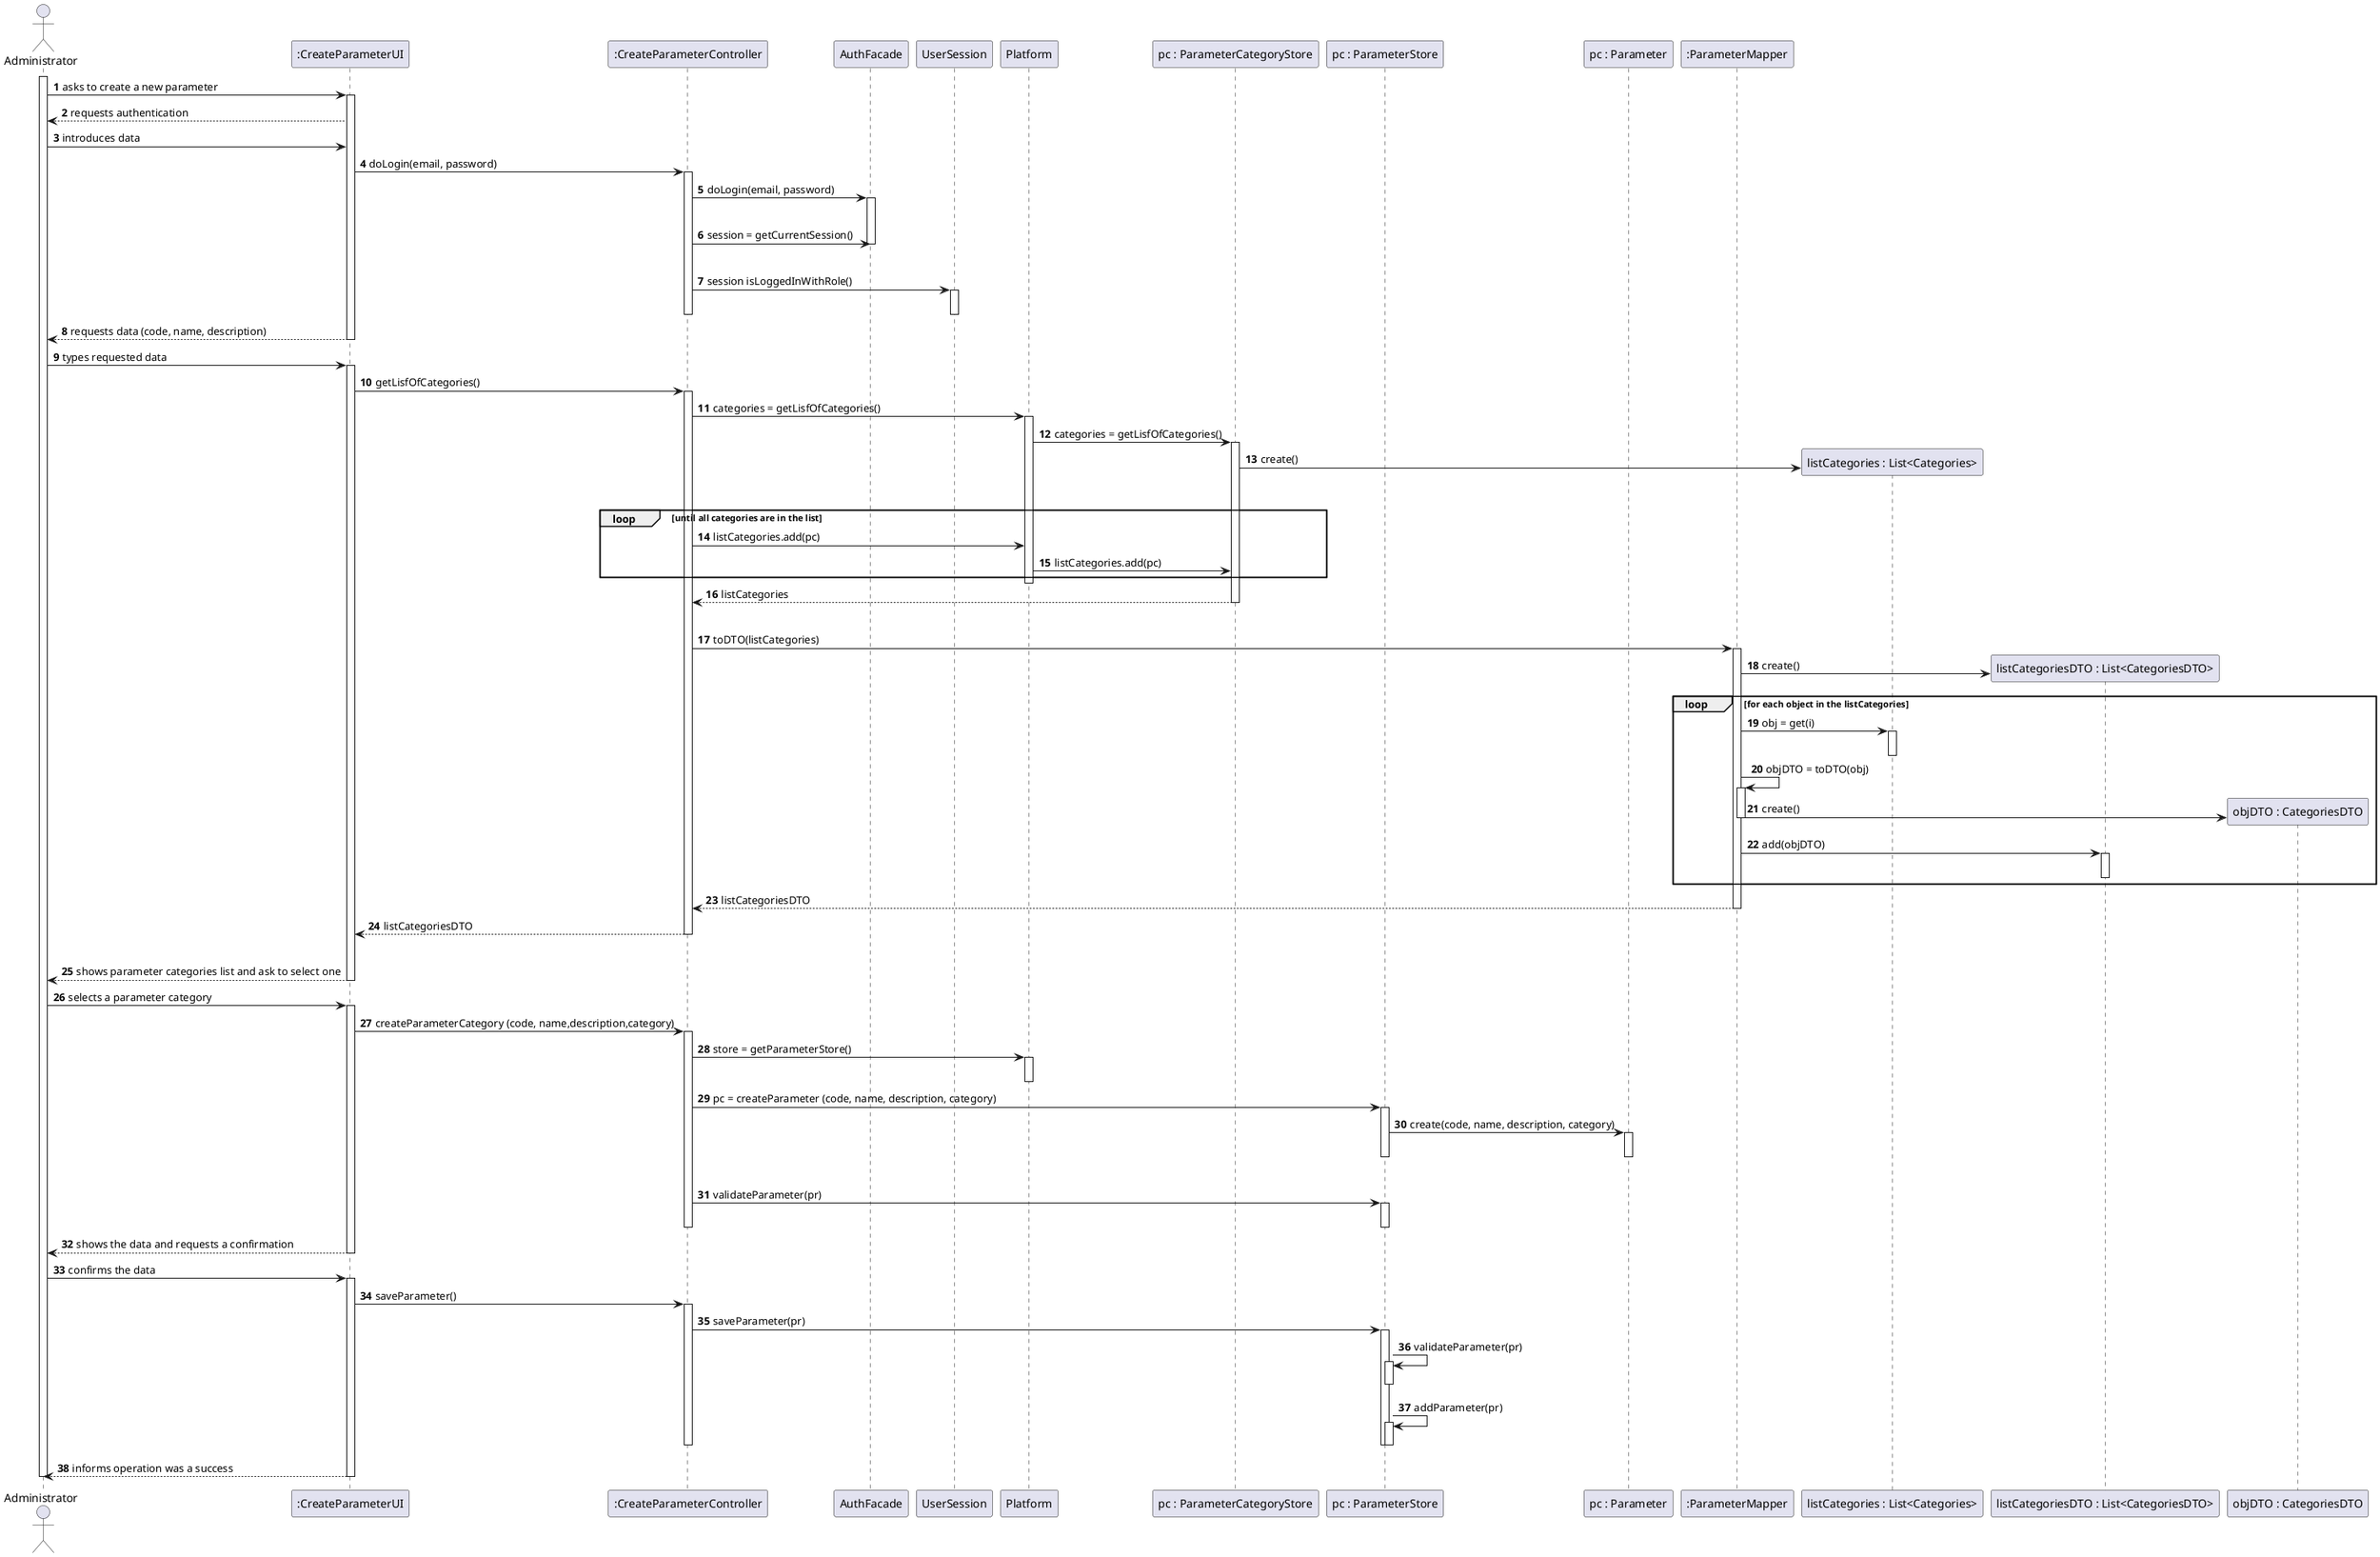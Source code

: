 @startuml
autonumber
'hide footbox
actor "Administrator" as ADM

participant ":CreateParameterUI" as UI
participant ":CreateParameterController" as CTRL
participant "AuthFacade" as AF
participant "UserSession" as US
participant "Platform" as _APP
participant "pc : ParameterCategoryStore" as PCS
participant "pc : ParameterStore" as PRS
participant "pc : Parameter" as PR
participant ":ParameterMapper" as PM
participant "listCategories : List<Categories>" as LC
participant "listCategoriesDTO : List<CategoriesDTO>" as LCDTO
participant "objDTO : CategoriesDTO" as ODTO


activate ADM
ADM -> UI : asks to create a new parameter
activate UI
UI --> ADM : requests authentication
ADM -> UI : introduces data
UI -> CTRL : doLogin(email, password)
activate CTRL
CTRL -> AF : doLogin(email, password)
|||
activate AF
CTRL -> AF : session = getCurrentSession()
|||
deactivate AF
CTRL -> US : session isLoggedInWithRole()
activate US
deactivate US
deactivate CTRL
UI --> ADM : requests data (code, name, description)
deactivate UI

ADM -> UI : types requested data
activate UI

UI -> CTRL : getLisfOfCategories()
activate CTRL
CTRL -> _APP : categories = getLisfOfCategories()
activate _APP
_APP -> PCS : categories = getLisfOfCategories()
activate PCS
create LC
PCS -> LC : create()
|||
loop until all categories are in the list
    CTRL -> _APP : listCategories.add(pc)
    _APP -> PCS : listCategories.add(pc)
end
deactivate _APP
PCS --> CTRL : listCategories
deactivate PCS
|||
CTRL -> PM : toDTO(listCategories)
activate PM
create LCDTO
PM -> LCDTO : create()
loop for each object in the listCategories
    PM -> LC : obj = get(i)
    activate LC
    deactivate LC
    PM -> PM : objDTO = toDTO(obj)
    activate PM
    create ODTO
    PM -> ODTO : create()
    deactivate PM
    PM -> LCDTO : add(objDTO)
    activate LCDTO
    deactivate LCDTO
end
PM --> CTRL : listCategoriesDTO
deactivate PM
CTRL --> UI : listCategoriesDTO

deactivate CTRL

|||

UI --> ADM : shows parameter categories list and ask to select one
deactivate UI

ADM -> UI : selects a parameter category
activate UI
UI -> CTRL : createParameterCategory (code, name,description,category)

activate CTRL

CTRL -> _APP : store = getParameterStore()
activate _APP
deactivate _APP
CTRL -> PRS : pc = createParameter (code, name, description, category)
activate PRS
PRS -> PR : create(code, name, description, category)
activate PR
deactivate PR
deactivate PRS
|||
CTRL -> PRS : validateParameter(pr)
activate PRS
deactivate PRS
deactivate CTRL

UI --> ADM : shows the data and requests a confirmation
deactivate UI

ADM -> UI : confirms the data
activate UI

UI -> CTRL : saveParameter()
activate CTRL

CTRL -> PRS : saveParameter(pr)
activate PRS
PRS -> PRS : validateParameter(pr)
activate PRS
deactivate PRS
PRS -> PRS : addParameter(pr)
activate PRS
deactivate PRS
deactivate PRS



deactivate CTRL
UI --> ADM : informs operation was a success
deactivate UI
deactivate ADM

@enduml